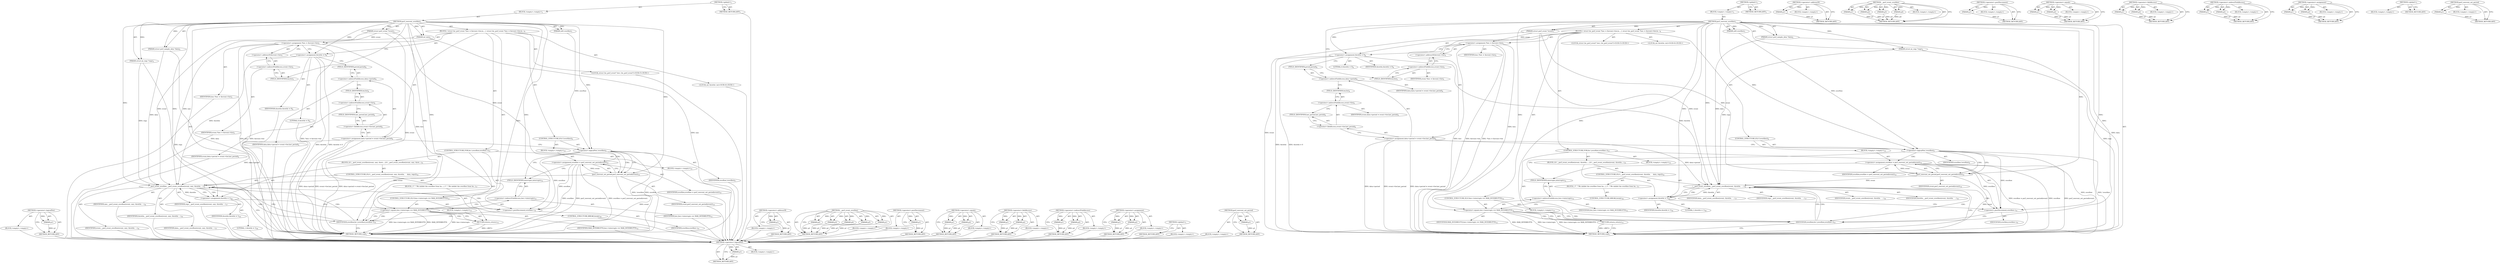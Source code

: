 digraph "perf_swevent_set_period" {
vulnerable_115 [label=<(METHOD,&lt;operator&gt;.logicalNot)>];
vulnerable_116 [label=<(PARAM,p1)>];
vulnerable_117 [label=<(BLOCK,&lt;empty&gt;,&lt;empty&gt;)>];
vulnerable_118 [label=<(METHOD_RETURN,ANY)>];
vulnerable_6 [label=<(METHOD,&lt;global&gt;)<SUB>1</SUB>>];
vulnerable_7 [label=<(BLOCK,&lt;empty&gt;,&lt;empty&gt;)<SUB>1</SUB>>];
vulnerable_8 [label=<(METHOD,perf_swevent_overflow)<SUB>1</SUB>>];
vulnerable_9 [label=<(PARAM,struct perf_event *event)<SUB>1</SUB>>];
vulnerable_10 [label=<(PARAM,u64 overflow)<SUB>1</SUB>>];
vulnerable_11 [label=<(PARAM,int nmi)<SUB>2</SUB>>];
vulnerable_12 [label=<(PARAM,struct perf_sample_data *data)<SUB>2</SUB>>];
vulnerable_13 [label=<(PARAM,struct pt_regs *regs)<SUB>3</SUB>>];
vulnerable_14 [label=<(BLOCK,{
 	struct hw_perf_event *hwc = &amp;event-&gt;hw;
	in...,{
 	struct hw_perf_event *hwc = &amp;event-&gt;hw;
	in...)<SUB>4</SUB>>];
vulnerable_15 [label="<(LOCAL,struct hw_perf_event* hwc: hw_perf_event*)<SUB>5</SUB>>"];
vulnerable_16 [label=<(&lt;operator&gt;.assignment,*hwc = &amp;event-&gt;hw)<SUB>5</SUB>>];
vulnerable_17 [label=<(IDENTIFIER,hwc,*hwc = &amp;event-&gt;hw)<SUB>5</SUB>>];
vulnerable_18 [label=<(&lt;operator&gt;.addressOf,&amp;event-&gt;hw)<SUB>5</SUB>>];
vulnerable_19 [label=<(&lt;operator&gt;.indirectFieldAccess,event-&gt;hw)<SUB>5</SUB>>];
vulnerable_20 [label=<(IDENTIFIER,event,*hwc = &amp;event-&gt;hw)<SUB>5</SUB>>];
vulnerable_21 [label=<(FIELD_IDENTIFIER,hw,hw)<SUB>5</SUB>>];
vulnerable_22 [label="<(LOCAL,int throttle: int)<SUB>6</SUB>>"];
vulnerable_23 [label=<(&lt;operator&gt;.assignment,throttle = 0)<SUB>6</SUB>>];
vulnerable_24 [label=<(IDENTIFIER,throttle,throttle = 0)<SUB>6</SUB>>];
vulnerable_25 [label=<(LITERAL,0,throttle = 0)<SUB>6</SUB>>];
vulnerable_26 [label=<(&lt;operator&gt;.assignment,data-&gt;period = event-&gt;hw.last_period)<SUB>8</SUB>>];
vulnerable_27 [label=<(&lt;operator&gt;.indirectFieldAccess,data-&gt;period)<SUB>8</SUB>>];
vulnerable_28 [label=<(IDENTIFIER,data,data-&gt;period = event-&gt;hw.last_period)<SUB>8</SUB>>];
vulnerable_29 [label=<(FIELD_IDENTIFIER,period,period)<SUB>8</SUB>>];
vulnerable_30 [label=<(&lt;operator&gt;.fieldAccess,event-&gt;hw.last_period)<SUB>8</SUB>>];
vulnerable_31 [label=<(&lt;operator&gt;.indirectFieldAccess,event-&gt;hw)<SUB>8</SUB>>];
vulnerable_32 [label=<(IDENTIFIER,event,data-&gt;period = event-&gt;hw.last_period)<SUB>8</SUB>>];
vulnerable_33 [label=<(FIELD_IDENTIFIER,hw,hw)<SUB>8</SUB>>];
vulnerable_34 [label=<(FIELD_IDENTIFIER,last_period,last_period)<SUB>8</SUB>>];
vulnerable_35 [label=<(CONTROL_STRUCTURE,IF,if (!overflow))<SUB>9</SUB>>];
vulnerable_36 [label=<(&lt;operator&gt;.logicalNot,!overflow)<SUB>9</SUB>>];
vulnerable_37 [label=<(IDENTIFIER,overflow,!overflow)<SUB>9</SUB>>];
vulnerable_38 [label=<(BLOCK,&lt;empty&gt;,&lt;empty&gt;)<SUB>10</SUB>>];
vulnerable_39 [label=<(&lt;operator&gt;.assignment,overflow = perf_swevent_set_period(event))<SUB>10</SUB>>];
vulnerable_40 [label=<(IDENTIFIER,overflow,overflow = perf_swevent_set_period(event))<SUB>10</SUB>>];
vulnerable_41 [label=<(perf_swevent_set_period,perf_swevent_set_period(event))<SUB>10</SUB>>];
vulnerable_42 [label=<(IDENTIFIER,event,perf_swevent_set_period(event))<SUB>10</SUB>>];
vulnerable_43 [label=<(CONTROL_STRUCTURE,IF,if (hwc-&gt;interrupts == MAX_INTERRUPTS))<SUB>12</SUB>>];
vulnerable_44 [label=<(&lt;operator&gt;.equals,hwc-&gt;interrupts == MAX_INTERRUPTS)<SUB>12</SUB>>];
vulnerable_45 [label=<(&lt;operator&gt;.indirectFieldAccess,hwc-&gt;interrupts)<SUB>12</SUB>>];
vulnerable_46 [label=<(IDENTIFIER,hwc,hwc-&gt;interrupts == MAX_INTERRUPTS)<SUB>12</SUB>>];
vulnerable_47 [label=<(FIELD_IDENTIFIER,interrupts,interrupts)<SUB>12</SUB>>];
vulnerable_48 [label=<(IDENTIFIER,MAX_INTERRUPTS,hwc-&gt;interrupts == MAX_INTERRUPTS)<SUB>12</SUB>>];
vulnerable_49 [label=<(BLOCK,&lt;empty&gt;,&lt;empty&gt;)<SUB>13</SUB>>];
vulnerable_50 [label=<(RETURN,return;,return;)<SUB>13</SUB>>];
vulnerable_51 [label=<(CONTROL_STRUCTURE,FOR,for (;overflow;overflow--))<SUB>15</SUB>>];
vulnerable_52 [label=<(BLOCK,&lt;empty&gt;,&lt;empty&gt;)<SUB>15</SUB>>];
vulnerable_53 [label=<(IDENTIFIER,overflow,for (;overflow;overflow--))<SUB>15</SUB>>];
vulnerable_54 [label=<(&lt;operator&gt;.postDecrement,overflow--)<SUB>15</SUB>>];
vulnerable_55 [label=<(IDENTIFIER,overflow,overflow--)<SUB>15</SUB>>];
vulnerable_56 [label=<(BLOCK,{
		if (__perf_event_overflow(event, nmi, throt...,{
		if (__perf_event_overflow(event, nmi, throt...)<SUB>15</SUB>>];
vulnerable_57 [label=<(CONTROL_STRUCTURE,IF,if (__perf_event_overflow(event, nmi, throttle,
 					    data, regs)))<SUB>16</SUB>>];
vulnerable_58 [label=<(__perf_event_overflow,__perf_event_overflow(event, nmi, throttle,
 		...)<SUB>16</SUB>>];
vulnerable_59 [label=<(IDENTIFIER,event,__perf_event_overflow(event, nmi, throttle,
 		...)<SUB>16</SUB>>];
vulnerable_60 [label=<(IDENTIFIER,nmi,__perf_event_overflow(event, nmi, throttle,
 		...)<SUB>16</SUB>>];
vulnerable_61 [label=<(IDENTIFIER,throttle,__perf_event_overflow(event, nmi, throttle,
 		...)<SUB>16</SUB>>];
vulnerable_62 [label=<(IDENTIFIER,data,__perf_event_overflow(event, nmi, throttle,
 		...)<SUB>17</SUB>>];
vulnerable_63 [label=<(IDENTIFIER,regs,__perf_event_overflow(event, nmi, throttle,
 		...)<SUB>17</SUB>>];
vulnerable_64 [label=<(BLOCK,{
 			/*
 			 * We inhibit the overflow from ha...,{
 			/*
 			 * We inhibit the overflow from ha...)<SUB>17</SUB>>];
vulnerable_65 [label=<(CONTROL_STRUCTURE,BREAK,break;)<SUB>22</SUB>>];
vulnerable_66 [label=<(&lt;operator&gt;.assignment,throttle = 1)<SUB>24</SUB>>];
vulnerable_67 [label=<(IDENTIFIER,throttle,throttle = 1)<SUB>24</SUB>>];
vulnerable_68 [label=<(LITERAL,1,throttle = 1)<SUB>24</SUB>>];
vulnerable_69 [label=<(METHOD_RETURN,void)<SUB>1</SUB>>];
vulnerable_71 [label=<(METHOD_RETURN,ANY)<SUB>1</SUB>>];
vulnerable_101 [label=<(METHOD,&lt;operator&gt;.addressOf)>];
vulnerable_102 [label=<(PARAM,p1)>];
vulnerable_103 [label=<(BLOCK,&lt;empty&gt;,&lt;empty&gt;)>];
vulnerable_104 [label=<(METHOD_RETURN,ANY)>];
vulnerable_132 [label=<(METHOD,__perf_event_overflow)>];
vulnerable_133 [label=<(PARAM,p1)>];
vulnerable_134 [label=<(PARAM,p2)>];
vulnerable_135 [label=<(PARAM,p3)>];
vulnerable_136 [label=<(PARAM,p4)>];
vulnerable_137 [label=<(PARAM,p5)>];
vulnerable_138 [label=<(BLOCK,&lt;empty&gt;,&lt;empty&gt;)>];
vulnerable_139 [label=<(METHOD_RETURN,ANY)>];
vulnerable_128 [label=<(METHOD,&lt;operator&gt;.postDecrement)>];
vulnerable_129 [label=<(PARAM,p1)>];
vulnerable_130 [label=<(BLOCK,&lt;empty&gt;,&lt;empty&gt;)>];
vulnerable_131 [label=<(METHOD_RETURN,ANY)>];
vulnerable_123 [label=<(METHOD,&lt;operator&gt;.equals)>];
vulnerable_124 [label=<(PARAM,p1)>];
vulnerable_125 [label=<(PARAM,p2)>];
vulnerable_126 [label=<(BLOCK,&lt;empty&gt;,&lt;empty&gt;)>];
vulnerable_127 [label=<(METHOD_RETURN,ANY)>];
vulnerable_110 [label=<(METHOD,&lt;operator&gt;.fieldAccess)>];
vulnerable_111 [label=<(PARAM,p1)>];
vulnerable_112 [label=<(PARAM,p2)>];
vulnerable_113 [label=<(BLOCK,&lt;empty&gt;,&lt;empty&gt;)>];
vulnerable_114 [label=<(METHOD_RETURN,ANY)>];
vulnerable_105 [label=<(METHOD,&lt;operator&gt;.indirectFieldAccess)>];
vulnerable_106 [label=<(PARAM,p1)>];
vulnerable_107 [label=<(PARAM,p2)>];
vulnerable_108 [label=<(BLOCK,&lt;empty&gt;,&lt;empty&gt;)>];
vulnerable_109 [label=<(METHOD_RETURN,ANY)>];
vulnerable_96 [label=<(METHOD,&lt;operator&gt;.assignment)>];
vulnerable_97 [label=<(PARAM,p1)>];
vulnerable_98 [label=<(PARAM,p2)>];
vulnerable_99 [label=<(BLOCK,&lt;empty&gt;,&lt;empty&gt;)>];
vulnerable_100 [label=<(METHOD_RETURN,ANY)>];
vulnerable_90 [label=<(METHOD,&lt;global&gt;)<SUB>1</SUB>>];
vulnerable_91 [label=<(BLOCK,&lt;empty&gt;,&lt;empty&gt;)>];
vulnerable_92 [label=<(METHOD_RETURN,ANY)>];
vulnerable_119 [label=<(METHOD,perf_swevent_set_period)>];
vulnerable_120 [label=<(PARAM,p1)>];
vulnerable_121 [label=<(BLOCK,&lt;empty&gt;,&lt;empty&gt;)>];
vulnerable_122 [label=<(METHOD_RETURN,ANY)>];
fixed_113 [label=<(METHOD,&lt;operator&gt;.logicalNot)>];
fixed_114 [label=<(PARAM,p1)>];
fixed_115 [label=<(BLOCK,&lt;empty&gt;,&lt;empty&gt;)>];
fixed_116 [label=<(METHOD_RETURN,ANY)>];
fixed_6 [label=<(METHOD,&lt;global&gt;)<SUB>1</SUB>>];
fixed_7 [label=<(BLOCK,&lt;empty&gt;,&lt;empty&gt;)<SUB>1</SUB>>];
fixed_8 [label=<(METHOD,perf_swevent_overflow)<SUB>1</SUB>>];
fixed_9 [label=<(PARAM,struct perf_event *event)<SUB>1</SUB>>];
fixed_10 [label=<(PARAM,u64 overflow)<SUB>1</SUB>>];
fixed_11 [label=<(PARAM,struct perf_sample_data *data)<SUB>2</SUB>>];
fixed_12 [label=<(PARAM,struct pt_regs *regs)<SUB>3</SUB>>];
fixed_13 [label=<(BLOCK,{
 	struct hw_perf_event *hwc = &amp;event-&gt;hw;
	in...,{
 	struct hw_perf_event *hwc = &amp;event-&gt;hw;
	in...)<SUB>4</SUB>>];
fixed_14 [label="<(LOCAL,struct hw_perf_event* hwc: hw_perf_event*)<SUB>5</SUB>>"];
fixed_15 [label=<(&lt;operator&gt;.assignment,*hwc = &amp;event-&gt;hw)<SUB>5</SUB>>];
fixed_16 [label=<(IDENTIFIER,hwc,*hwc = &amp;event-&gt;hw)<SUB>5</SUB>>];
fixed_17 [label=<(&lt;operator&gt;.addressOf,&amp;event-&gt;hw)<SUB>5</SUB>>];
fixed_18 [label=<(&lt;operator&gt;.indirectFieldAccess,event-&gt;hw)<SUB>5</SUB>>];
fixed_19 [label=<(IDENTIFIER,event,*hwc = &amp;event-&gt;hw)<SUB>5</SUB>>];
fixed_20 [label=<(FIELD_IDENTIFIER,hw,hw)<SUB>5</SUB>>];
fixed_21 [label="<(LOCAL,int throttle: int)<SUB>6</SUB>>"];
fixed_22 [label=<(&lt;operator&gt;.assignment,throttle = 0)<SUB>6</SUB>>];
fixed_23 [label=<(IDENTIFIER,throttle,throttle = 0)<SUB>6</SUB>>];
fixed_24 [label=<(LITERAL,0,throttle = 0)<SUB>6</SUB>>];
fixed_25 [label=<(&lt;operator&gt;.assignment,data-&gt;period = event-&gt;hw.last_period)<SUB>8</SUB>>];
fixed_26 [label=<(&lt;operator&gt;.indirectFieldAccess,data-&gt;period)<SUB>8</SUB>>];
fixed_27 [label=<(IDENTIFIER,data,data-&gt;period = event-&gt;hw.last_period)<SUB>8</SUB>>];
fixed_28 [label=<(FIELD_IDENTIFIER,period,period)<SUB>8</SUB>>];
fixed_29 [label=<(&lt;operator&gt;.fieldAccess,event-&gt;hw.last_period)<SUB>8</SUB>>];
fixed_30 [label=<(&lt;operator&gt;.indirectFieldAccess,event-&gt;hw)<SUB>8</SUB>>];
fixed_31 [label=<(IDENTIFIER,event,data-&gt;period = event-&gt;hw.last_period)<SUB>8</SUB>>];
fixed_32 [label=<(FIELD_IDENTIFIER,hw,hw)<SUB>8</SUB>>];
fixed_33 [label=<(FIELD_IDENTIFIER,last_period,last_period)<SUB>8</SUB>>];
fixed_34 [label=<(CONTROL_STRUCTURE,IF,if (!overflow))<SUB>9</SUB>>];
fixed_35 [label=<(&lt;operator&gt;.logicalNot,!overflow)<SUB>9</SUB>>];
fixed_36 [label=<(IDENTIFIER,overflow,!overflow)<SUB>9</SUB>>];
fixed_37 [label=<(BLOCK,&lt;empty&gt;,&lt;empty&gt;)<SUB>10</SUB>>];
fixed_38 [label=<(&lt;operator&gt;.assignment,overflow = perf_swevent_set_period(event))<SUB>10</SUB>>];
fixed_39 [label=<(IDENTIFIER,overflow,overflow = perf_swevent_set_period(event))<SUB>10</SUB>>];
fixed_40 [label=<(perf_swevent_set_period,perf_swevent_set_period(event))<SUB>10</SUB>>];
fixed_41 [label=<(IDENTIFIER,event,perf_swevent_set_period(event))<SUB>10</SUB>>];
fixed_42 [label=<(CONTROL_STRUCTURE,IF,if (hwc-&gt;interrupts == MAX_INTERRUPTS))<SUB>12</SUB>>];
fixed_43 [label=<(&lt;operator&gt;.equals,hwc-&gt;interrupts == MAX_INTERRUPTS)<SUB>12</SUB>>];
fixed_44 [label=<(&lt;operator&gt;.indirectFieldAccess,hwc-&gt;interrupts)<SUB>12</SUB>>];
fixed_45 [label=<(IDENTIFIER,hwc,hwc-&gt;interrupts == MAX_INTERRUPTS)<SUB>12</SUB>>];
fixed_46 [label=<(FIELD_IDENTIFIER,interrupts,interrupts)<SUB>12</SUB>>];
fixed_47 [label=<(IDENTIFIER,MAX_INTERRUPTS,hwc-&gt;interrupts == MAX_INTERRUPTS)<SUB>12</SUB>>];
fixed_48 [label=<(BLOCK,&lt;empty&gt;,&lt;empty&gt;)<SUB>13</SUB>>];
fixed_49 [label=<(RETURN,return;,return;)<SUB>13</SUB>>];
fixed_50 [label=<(CONTROL_STRUCTURE,FOR,for (;overflow;overflow--))<SUB>15</SUB>>];
fixed_51 [label=<(BLOCK,&lt;empty&gt;,&lt;empty&gt;)<SUB>15</SUB>>];
fixed_52 [label=<(IDENTIFIER,overflow,for (;overflow;overflow--))<SUB>15</SUB>>];
fixed_53 [label=<(&lt;operator&gt;.postDecrement,overflow--)<SUB>15</SUB>>];
fixed_54 [label=<(IDENTIFIER,overflow,overflow--)<SUB>15</SUB>>];
fixed_55 [label=<(BLOCK,{
		if (__perf_event_overflow(event, throttle,
...,{
		if (__perf_event_overflow(event, throttle,
...)<SUB>15</SUB>>];
fixed_56 [label=<(CONTROL_STRUCTURE,IF,if (__perf_event_overflow(event, throttle,
 					    data, regs)))<SUB>16</SUB>>];
fixed_57 [label=<(__perf_event_overflow,__perf_event_overflow(event, throttle,
 					  ...)<SUB>16</SUB>>];
fixed_58 [label=<(IDENTIFIER,event,__perf_event_overflow(event, throttle,
 					  ...)<SUB>16</SUB>>];
fixed_59 [label=<(IDENTIFIER,throttle,__perf_event_overflow(event, throttle,
 					  ...)<SUB>16</SUB>>];
fixed_60 [label=<(IDENTIFIER,data,__perf_event_overflow(event, throttle,
 					  ...)<SUB>17</SUB>>];
fixed_61 [label=<(IDENTIFIER,regs,__perf_event_overflow(event, throttle,
 					  ...)<SUB>17</SUB>>];
fixed_62 [label=<(BLOCK,{
 			/*
 			 * We inhibit the overflow from ha...,{
 			/*
 			 * We inhibit the overflow from ha...)<SUB>17</SUB>>];
fixed_63 [label=<(CONTROL_STRUCTURE,BREAK,break;)<SUB>22</SUB>>];
fixed_64 [label=<(&lt;operator&gt;.assignment,throttle = 1)<SUB>24</SUB>>];
fixed_65 [label=<(IDENTIFIER,throttle,throttle = 1)<SUB>24</SUB>>];
fixed_66 [label=<(LITERAL,1,throttle = 1)<SUB>24</SUB>>];
fixed_67 [label=<(METHOD_RETURN,void)<SUB>1</SUB>>];
fixed_69 [label=<(METHOD_RETURN,ANY)<SUB>1</SUB>>];
fixed_99 [label=<(METHOD,&lt;operator&gt;.addressOf)>];
fixed_100 [label=<(PARAM,p1)>];
fixed_101 [label=<(BLOCK,&lt;empty&gt;,&lt;empty&gt;)>];
fixed_102 [label=<(METHOD_RETURN,ANY)>];
fixed_130 [label=<(METHOD,__perf_event_overflow)>];
fixed_131 [label=<(PARAM,p1)>];
fixed_132 [label=<(PARAM,p2)>];
fixed_133 [label=<(PARAM,p3)>];
fixed_134 [label=<(PARAM,p4)>];
fixed_135 [label=<(BLOCK,&lt;empty&gt;,&lt;empty&gt;)>];
fixed_136 [label=<(METHOD_RETURN,ANY)>];
fixed_126 [label=<(METHOD,&lt;operator&gt;.postDecrement)>];
fixed_127 [label=<(PARAM,p1)>];
fixed_128 [label=<(BLOCK,&lt;empty&gt;,&lt;empty&gt;)>];
fixed_129 [label=<(METHOD_RETURN,ANY)>];
fixed_121 [label=<(METHOD,&lt;operator&gt;.equals)>];
fixed_122 [label=<(PARAM,p1)>];
fixed_123 [label=<(PARAM,p2)>];
fixed_124 [label=<(BLOCK,&lt;empty&gt;,&lt;empty&gt;)>];
fixed_125 [label=<(METHOD_RETURN,ANY)>];
fixed_108 [label=<(METHOD,&lt;operator&gt;.fieldAccess)>];
fixed_109 [label=<(PARAM,p1)>];
fixed_110 [label=<(PARAM,p2)>];
fixed_111 [label=<(BLOCK,&lt;empty&gt;,&lt;empty&gt;)>];
fixed_112 [label=<(METHOD_RETURN,ANY)>];
fixed_103 [label=<(METHOD,&lt;operator&gt;.indirectFieldAccess)>];
fixed_104 [label=<(PARAM,p1)>];
fixed_105 [label=<(PARAM,p2)>];
fixed_106 [label=<(BLOCK,&lt;empty&gt;,&lt;empty&gt;)>];
fixed_107 [label=<(METHOD_RETURN,ANY)>];
fixed_94 [label=<(METHOD,&lt;operator&gt;.assignment)>];
fixed_95 [label=<(PARAM,p1)>];
fixed_96 [label=<(PARAM,p2)>];
fixed_97 [label=<(BLOCK,&lt;empty&gt;,&lt;empty&gt;)>];
fixed_98 [label=<(METHOD_RETURN,ANY)>];
fixed_88 [label=<(METHOD,&lt;global&gt;)<SUB>1</SUB>>];
fixed_89 [label=<(BLOCK,&lt;empty&gt;,&lt;empty&gt;)>];
fixed_90 [label=<(METHOD_RETURN,ANY)>];
fixed_117 [label=<(METHOD,perf_swevent_set_period)>];
fixed_118 [label=<(PARAM,p1)>];
fixed_119 [label=<(BLOCK,&lt;empty&gt;,&lt;empty&gt;)>];
fixed_120 [label=<(METHOD_RETURN,ANY)>];
vulnerable_115 -> vulnerable_116  [key=0, label="AST: "];
vulnerable_115 -> vulnerable_116  [key=1, label="DDG: "];
vulnerable_115 -> vulnerable_117  [key=0, label="AST: "];
vulnerable_115 -> vulnerable_118  [key=0, label="AST: "];
vulnerable_115 -> vulnerable_118  [key=1, label="CFG: "];
vulnerable_116 -> vulnerable_118  [key=0, label="DDG: p1"];
vulnerable_117 -> fixed_113  [key=0];
vulnerable_118 -> fixed_113  [key=0];
vulnerable_6 -> vulnerable_7  [key=0, label="AST: "];
vulnerable_6 -> vulnerable_71  [key=0, label="AST: "];
vulnerable_6 -> vulnerable_71  [key=1, label="CFG: "];
vulnerable_7 -> vulnerable_8  [key=0, label="AST: "];
vulnerable_8 -> vulnerable_9  [key=0, label="AST: "];
vulnerable_8 -> vulnerable_9  [key=1, label="DDG: "];
vulnerable_8 -> vulnerable_10  [key=0, label="AST: "];
vulnerable_8 -> vulnerable_10  [key=1, label="DDG: "];
vulnerable_8 -> vulnerable_11  [key=0, label="AST: "];
vulnerable_8 -> vulnerable_11  [key=1, label="DDG: "];
vulnerable_8 -> vulnerable_12  [key=0, label="AST: "];
vulnerable_8 -> vulnerable_12  [key=1, label="DDG: "];
vulnerable_8 -> vulnerable_13  [key=0, label="AST: "];
vulnerable_8 -> vulnerable_13  [key=1, label="DDG: "];
vulnerable_8 -> vulnerable_14  [key=0, label="AST: "];
vulnerable_8 -> vulnerable_69  [key=0, label="AST: "];
vulnerable_8 -> vulnerable_21  [key=0, label="CFG: "];
vulnerable_8 -> vulnerable_23  [key=0, label="DDG: "];
vulnerable_8 -> vulnerable_53  [key=0, label="DDG: "];
vulnerable_8 -> vulnerable_36  [key=0, label="DDG: "];
vulnerable_8 -> vulnerable_44  [key=0, label="DDG: "];
vulnerable_8 -> vulnerable_50  [key=0, label="DDG: "];
vulnerable_8 -> vulnerable_54  [key=0, label="DDG: "];
vulnerable_8 -> vulnerable_66  [key=0, label="DDG: "];
vulnerable_8 -> vulnerable_41  [key=0, label="DDG: "];
vulnerable_8 -> vulnerable_58  [key=0, label="DDG: "];
vulnerable_9 -> vulnerable_69  [key=0, label="DDG: event"];
vulnerable_9 -> vulnerable_16  [key=0, label="DDG: event"];
vulnerable_9 -> vulnerable_41  [key=0, label="DDG: event"];
vulnerable_9 -> vulnerable_58  [key=0, label="DDG: event"];
vulnerable_10 -> vulnerable_36  [key=0, label="DDG: overflow"];
vulnerable_11 -> vulnerable_69  [key=0, label="DDG: nmi"];
vulnerable_11 -> vulnerable_58  [key=0, label="DDG: nmi"];
vulnerable_12 -> vulnerable_69  [key=0, label="DDG: data"];
vulnerable_12 -> vulnerable_58  [key=0, label="DDG: data"];
vulnerable_13 -> vulnerable_69  [key=0, label="DDG: regs"];
vulnerable_13 -> vulnerable_58  [key=0, label="DDG: regs"];
vulnerable_14 -> vulnerable_15  [key=0, label="AST: "];
vulnerable_14 -> vulnerable_16  [key=0, label="AST: "];
vulnerable_14 -> vulnerable_22  [key=0, label="AST: "];
vulnerable_14 -> vulnerable_23  [key=0, label="AST: "];
vulnerable_14 -> vulnerable_26  [key=0, label="AST: "];
vulnerable_14 -> vulnerable_35  [key=0, label="AST: "];
vulnerable_14 -> vulnerable_43  [key=0, label="AST: "];
vulnerable_14 -> vulnerable_51  [key=0, label="AST: "];
vulnerable_15 -> fixed_113  [key=0];
vulnerable_16 -> vulnerable_17  [key=0, label="AST: "];
vulnerable_16 -> vulnerable_18  [key=0, label="AST: "];
vulnerable_16 -> vulnerable_23  [key=0, label="CFG: "];
vulnerable_16 -> vulnerable_69  [key=0, label="DDG: hwc"];
vulnerable_16 -> vulnerable_69  [key=1, label="DDG: &amp;event-&gt;hw"];
vulnerable_16 -> vulnerable_69  [key=2, label="DDG: *hwc = &amp;event-&gt;hw"];
vulnerable_16 -> vulnerable_44  [key=0, label="DDG: hwc"];
vulnerable_17 -> fixed_113  [key=0];
vulnerable_18 -> vulnerable_19  [key=0, label="AST: "];
vulnerable_18 -> vulnerable_16  [key=0, label="CFG: "];
vulnerable_19 -> vulnerable_20  [key=0, label="AST: "];
vulnerable_19 -> vulnerable_21  [key=0, label="AST: "];
vulnerable_19 -> vulnerable_18  [key=0, label="CFG: "];
vulnerable_20 -> fixed_113  [key=0];
vulnerable_21 -> vulnerable_19  [key=0, label="CFG: "];
vulnerable_22 -> fixed_113  [key=0];
vulnerable_23 -> vulnerable_24  [key=0, label="AST: "];
vulnerable_23 -> vulnerable_25  [key=0, label="AST: "];
vulnerable_23 -> vulnerable_29  [key=0, label="CFG: "];
vulnerable_23 -> vulnerable_69  [key=0, label="DDG: throttle"];
vulnerable_23 -> vulnerable_69  [key=1, label="DDG: throttle = 0"];
vulnerable_23 -> vulnerable_58  [key=0, label="DDG: throttle"];
vulnerable_24 -> fixed_113  [key=0];
vulnerable_25 -> fixed_113  [key=0];
vulnerable_26 -> vulnerable_27  [key=0, label="AST: "];
vulnerable_26 -> vulnerable_30  [key=0, label="AST: "];
vulnerable_26 -> vulnerable_36  [key=0, label="CFG: "];
vulnerable_26 -> vulnerable_69  [key=0, label="DDG: data-&gt;period"];
vulnerable_26 -> vulnerable_69  [key=1, label="DDG: event-&gt;hw.last_period"];
vulnerable_26 -> vulnerable_69  [key=2, label="DDG: data-&gt;period = event-&gt;hw.last_period"];
vulnerable_26 -> vulnerable_58  [key=0, label="DDG: data-&gt;period"];
vulnerable_27 -> vulnerable_28  [key=0, label="AST: "];
vulnerable_27 -> vulnerable_29  [key=0, label="AST: "];
vulnerable_27 -> vulnerable_33  [key=0, label="CFG: "];
vulnerable_28 -> fixed_113  [key=0];
vulnerable_29 -> vulnerable_27  [key=0, label="CFG: "];
vulnerable_30 -> vulnerable_31  [key=0, label="AST: "];
vulnerable_30 -> vulnerable_34  [key=0, label="AST: "];
vulnerable_30 -> vulnerable_26  [key=0, label="CFG: "];
vulnerable_31 -> vulnerable_32  [key=0, label="AST: "];
vulnerable_31 -> vulnerable_33  [key=0, label="AST: "];
vulnerable_31 -> vulnerable_34  [key=0, label="CFG: "];
vulnerable_32 -> fixed_113  [key=0];
vulnerable_33 -> vulnerable_31  [key=0, label="CFG: "];
vulnerable_34 -> vulnerable_30  [key=0, label="CFG: "];
vulnerable_35 -> vulnerable_36  [key=0, label="AST: "];
vulnerable_35 -> vulnerable_38  [key=0, label="AST: "];
vulnerable_36 -> vulnerable_37  [key=0, label="AST: "];
vulnerable_36 -> vulnerable_41  [key=0, label="CFG: "];
vulnerable_36 -> vulnerable_41  [key=1, label="CDG: "];
vulnerable_36 -> vulnerable_47  [key=0, label="CFG: "];
vulnerable_36 -> vulnerable_69  [key=0, label="DDG: overflow"];
vulnerable_36 -> vulnerable_69  [key=1, label="DDG: !overflow"];
vulnerable_36 -> vulnerable_54  [key=0, label="DDG: overflow"];
vulnerable_36 -> vulnerable_39  [key=0, label="CDG: "];
vulnerable_37 -> fixed_113  [key=0];
vulnerable_38 -> vulnerable_39  [key=0, label="AST: "];
vulnerable_39 -> vulnerable_40  [key=0, label="AST: "];
vulnerable_39 -> vulnerable_41  [key=0, label="AST: "];
vulnerable_39 -> vulnerable_47  [key=0, label="CFG: "];
vulnerable_39 -> vulnerable_69  [key=0, label="DDG: overflow"];
vulnerable_39 -> vulnerable_69  [key=1, label="DDG: perf_swevent_set_period(event)"];
vulnerable_39 -> vulnerable_69  [key=2, label="DDG: overflow = perf_swevent_set_period(event)"];
vulnerable_39 -> vulnerable_54  [key=0, label="DDG: overflow"];
vulnerable_40 -> fixed_113  [key=0];
vulnerable_41 -> vulnerable_42  [key=0, label="AST: "];
vulnerable_41 -> vulnerable_39  [key=0, label="CFG: "];
vulnerable_41 -> vulnerable_39  [key=1, label="DDG: event"];
vulnerable_41 -> vulnerable_69  [key=0, label="DDG: event"];
vulnerable_41 -> vulnerable_58  [key=0, label="DDG: event"];
vulnerable_42 -> fixed_113  [key=0];
vulnerable_43 -> vulnerable_44  [key=0, label="AST: "];
vulnerable_43 -> vulnerable_49  [key=0, label="AST: "];
vulnerable_44 -> vulnerable_45  [key=0, label="AST: "];
vulnerable_44 -> vulnerable_48  [key=0, label="AST: "];
vulnerable_44 -> vulnerable_50  [key=0, label="CFG: "];
vulnerable_44 -> vulnerable_50  [key=1, label="CDG: "];
vulnerable_44 -> vulnerable_53  [key=0, label="CFG: "];
vulnerable_44 -> vulnerable_53  [key=1, label="CDG: "];
vulnerable_44 -> vulnerable_69  [key=0, label="DDG: hwc-&gt;interrupts"];
vulnerable_44 -> vulnerable_69  [key=1, label="DDG: hwc-&gt;interrupts == MAX_INTERRUPTS"];
vulnerable_44 -> vulnerable_69  [key=2, label="DDG: MAX_INTERRUPTS"];
vulnerable_45 -> vulnerable_46  [key=0, label="AST: "];
vulnerable_45 -> vulnerable_47  [key=0, label="AST: "];
vulnerable_45 -> vulnerable_44  [key=0, label="CFG: "];
vulnerable_46 -> fixed_113  [key=0];
vulnerable_47 -> vulnerable_45  [key=0, label="CFG: "];
vulnerable_48 -> fixed_113  [key=0];
vulnerable_49 -> vulnerable_50  [key=0, label="AST: "];
vulnerable_50 -> vulnerable_69  [key=0, label="CFG: "];
vulnerable_50 -> vulnerable_69  [key=1, label="DDG: &lt;RET&gt;"];
vulnerable_51 -> vulnerable_52  [key=0, label="AST: "];
vulnerable_51 -> vulnerable_53  [key=0, label="AST: "];
vulnerable_51 -> vulnerable_54  [key=0, label="AST: "];
vulnerable_51 -> vulnerable_56  [key=0, label="AST: "];
vulnerable_52 -> fixed_113  [key=0];
vulnerable_53 -> vulnerable_69  [key=0, label="CFG: "];
vulnerable_53 -> vulnerable_58  [key=0, label="CFG: "];
vulnerable_53 -> vulnerable_58  [key=1, label="CDG: "];
vulnerable_54 -> vulnerable_55  [key=0, label="AST: "];
vulnerable_54 -> vulnerable_53  [key=0, label="CFG: "];
vulnerable_55 -> fixed_113  [key=0];
vulnerable_56 -> vulnerable_57  [key=0, label="AST: "];
vulnerable_56 -> vulnerable_66  [key=0, label="AST: "];
vulnerable_57 -> vulnerable_58  [key=0, label="AST: "];
vulnerable_57 -> vulnerable_64  [key=0, label="AST: "];
vulnerable_58 -> vulnerable_59  [key=0, label="AST: "];
vulnerable_58 -> vulnerable_60  [key=0, label="AST: "];
vulnerable_58 -> vulnerable_61  [key=0, label="AST: "];
vulnerable_58 -> vulnerable_62  [key=0, label="AST: "];
vulnerable_58 -> vulnerable_63  [key=0, label="AST: "];
vulnerable_58 -> vulnerable_69  [key=0, label="CFG: "];
vulnerable_58 -> vulnerable_66  [key=0, label="CFG: "];
vulnerable_58 -> vulnerable_66  [key=1, label="CDG: "];
vulnerable_58 -> vulnerable_53  [key=0, label="CDG: "];
vulnerable_58 -> vulnerable_54  [key=0, label="CDG: "];
vulnerable_59 -> fixed_113  [key=0];
vulnerable_60 -> fixed_113  [key=0];
vulnerable_61 -> fixed_113  [key=0];
vulnerable_62 -> fixed_113  [key=0];
vulnerable_63 -> fixed_113  [key=0];
vulnerable_64 -> vulnerable_65  [key=0, label="AST: "];
vulnerable_65 -> fixed_113  [key=0];
vulnerable_66 -> vulnerable_67  [key=0, label="AST: "];
vulnerable_66 -> vulnerable_68  [key=0, label="AST: "];
vulnerable_66 -> vulnerable_54  [key=0, label="CFG: "];
vulnerable_66 -> vulnerable_58  [key=0, label="DDG: throttle"];
vulnerable_67 -> fixed_113  [key=0];
vulnerable_68 -> fixed_113  [key=0];
vulnerable_69 -> fixed_113  [key=0];
vulnerable_71 -> fixed_113  [key=0];
vulnerable_101 -> vulnerable_102  [key=0, label="AST: "];
vulnerable_101 -> vulnerable_102  [key=1, label="DDG: "];
vulnerable_101 -> vulnerable_103  [key=0, label="AST: "];
vulnerable_101 -> vulnerable_104  [key=0, label="AST: "];
vulnerable_101 -> vulnerable_104  [key=1, label="CFG: "];
vulnerable_102 -> vulnerable_104  [key=0, label="DDG: p1"];
vulnerable_103 -> fixed_113  [key=0];
vulnerable_104 -> fixed_113  [key=0];
vulnerable_132 -> vulnerable_133  [key=0, label="AST: "];
vulnerable_132 -> vulnerable_133  [key=1, label="DDG: "];
vulnerable_132 -> vulnerable_138  [key=0, label="AST: "];
vulnerable_132 -> vulnerable_134  [key=0, label="AST: "];
vulnerable_132 -> vulnerable_134  [key=1, label="DDG: "];
vulnerable_132 -> vulnerable_139  [key=0, label="AST: "];
vulnerable_132 -> vulnerable_139  [key=1, label="CFG: "];
vulnerable_132 -> vulnerable_135  [key=0, label="AST: "];
vulnerable_132 -> vulnerable_135  [key=1, label="DDG: "];
vulnerable_132 -> vulnerable_136  [key=0, label="AST: "];
vulnerable_132 -> vulnerable_136  [key=1, label="DDG: "];
vulnerable_132 -> vulnerable_137  [key=0, label="AST: "];
vulnerable_132 -> vulnerable_137  [key=1, label="DDG: "];
vulnerable_133 -> vulnerable_139  [key=0, label="DDG: p1"];
vulnerable_134 -> vulnerable_139  [key=0, label="DDG: p2"];
vulnerable_135 -> vulnerable_139  [key=0, label="DDG: p3"];
vulnerable_136 -> vulnerable_139  [key=0, label="DDG: p4"];
vulnerable_137 -> vulnerable_139  [key=0, label="DDG: p5"];
vulnerable_138 -> fixed_113  [key=0];
vulnerable_139 -> fixed_113  [key=0];
vulnerable_128 -> vulnerable_129  [key=0, label="AST: "];
vulnerable_128 -> vulnerable_129  [key=1, label="DDG: "];
vulnerable_128 -> vulnerable_130  [key=0, label="AST: "];
vulnerable_128 -> vulnerable_131  [key=0, label="AST: "];
vulnerable_128 -> vulnerable_131  [key=1, label="CFG: "];
vulnerable_129 -> vulnerable_131  [key=0, label="DDG: p1"];
vulnerable_130 -> fixed_113  [key=0];
vulnerable_131 -> fixed_113  [key=0];
vulnerable_123 -> vulnerable_124  [key=0, label="AST: "];
vulnerable_123 -> vulnerable_124  [key=1, label="DDG: "];
vulnerable_123 -> vulnerable_126  [key=0, label="AST: "];
vulnerable_123 -> vulnerable_125  [key=0, label="AST: "];
vulnerable_123 -> vulnerable_125  [key=1, label="DDG: "];
vulnerable_123 -> vulnerable_127  [key=0, label="AST: "];
vulnerable_123 -> vulnerable_127  [key=1, label="CFG: "];
vulnerable_124 -> vulnerable_127  [key=0, label="DDG: p1"];
vulnerable_125 -> vulnerable_127  [key=0, label="DDG: p2"];
vulnerable_126 -> fixed_113  [key=0];
vulnerable_127 -> fixed_113  [key=0];
vulnerable_110 -> vulnerable_111  [key=0, label="AST: "];
vulnerable_110 -> vulnerable_111  [key=1, label="DDG: "];
vulnerable_110 -> vulnerable_113  [key=0, label="AST: "];
vulnerable_110 -> vulnerable_112  [key=0, label="AST: "];
vulnerable_110 -> vulnerable_112  [key=1, label="DDG: "];
vulnerable_110 -> vulnerable_114  [key=0, label="AST: "];
vulnerable_110 -> vulnerable_114  [key=1, label="CFG: "];
vulnerable_111 -> vulnerable_114  [key=0, label="DDG: p1"];
vulnerable_112 -> vulnerable_114  [key=0, label="DDG: p2"];
vulnerable_113 -> fixed_113  [key=0];
vulnerable_114 -> fixed_113  [key=0];
vulnerable_105 -> vulnerable_106  [key=0, label="AST: "];
vulnerable_105 -> vulnerable_106  [key=1, label="DDG: "];
vulnerable_105 -> vulnerable_108  [key=0, label="AST: "];
vulnerable_105 -> vulnerable_107  [key=0, label="AST: "];
vulnerable_105 -> vulnerable_107  [key=1, label="DDG: "];
vulnerable_105 -> vulnerable_109  [key=0, label="AST: "];
vulnerable_105 -> vulnerable_109  [key=1, label="CFG: "];
vulnerable_106 -> vulnerable_109  [key=0, label="DDG: p1"];
vulnerable_107 -> vulnerable_109  [key=0, label="DDG: p2"];
vulnerable_108 -> fixed_113  [key=0];
vulnerable_109 -> fixed_113  [key=0];
vulnerable_96 -> vulnerable_97  [key=0, label="AST: "];
vulnerable_96 -> vulnerable_97  [key=1, label="DDG: "];
vulnerable_96 -> vulnerable_99  [key=0, label="AST: "];
vulnerable_96 -> vulnerable_98  [key=0, label="AST: "];
vulnerable_96 -> vulnerable_98  [key=1, label="DDG: "];
vulnerable_96 -> vulnerable_100  [key=0, label="AST: "];
vulnerable_96 -> vulnerable_100  [key=1, label="CFG: "];
vulnerable_97 -> vulnerable_100  [key=0, label="DDG: p1"];
vulnerable_98 -> vulnerable_100  [key=0, label="DDG: p2"];
vulnerable_99 -> fixed_113  [key=0];
vulnerable_100 -> fixed_113  [key=0];
vulnerable_90 -> vulnerable_91  [key=0, label="AST: "];
vulnerable_90 -> vulnerable_92  [key=0, label="AST: "];
vulnerable_90 -> vulnerable_92  [key=1, label="CFG: "];
vulnerable_91 -> fixed_113  [key=0];
vulnerable_92 -> fixed_113  [key=0];
vulnerable_119 -> vulnerable_120  [key=0, label="AST: "];
vulnerable_119 -> vulnerable_120  [key=1, label="DDG: "];
vulnerable_119 -> vulnerable_121  [key=0, label="AST: "];
vulnerable_119 -> vulnerable_122  [key=0, label="AST: "];
vulnerable_119 -> vulnerable_122  [key=1, label="CFG: "];
vulnerable_120 -> vulnerable_122  [key=0, label="DDG: p1"];
vulnerable_121 -> fixed_113  [key=0];
vulnerable_122 -> fixed_113  [key=0];
fixed_113 -> fixed_114  [key=0, label="AST: "];
fixed_113 -> fixed_114  [key=1, label="DDG: "];
fixed_113 -> fixed_115  [key=0, label="AST: "];
fixed_113 -> fixed_116  [key=0, label="AST: "];
fixed_113 -> fixed_116  [key=1, label="CFG: "];
fixed_114 -> fixed_116  [key=0, label="DDG: p1"];
fixed_6 -> fixed_7  [key=0, label="AST: "];
fixed_6 -> fixed_69  [key=0, label="AST: "];
fixed_6 -> fixed_69  [key=1, label="CFG: "];
fixed_7 -> fixed_8  [key=0, label="AST: "];
fixed_8 -> fixed_9  [key=0, label="AST: "];
fixed_8 -> fixed_9  [key=1, label="DDG: "];
fixed_8 -> fixed_10  [key=0, label="AST: "];
fixed_8 -> fixed_10  [key=1, label="DDG: "];
fixed_8 -> fixed_11  [key=0, label="AST: "];
fixed_8 -> fixed_11  [key=1, label="DDG: "];
fixed_8 -> fixed_12  [key=0, label="AST: "];
fixed_8 -> fixed_12  [key=1, label="DDG: "];
fixed_8 -> fixed_13  [key=0, label="AST: "];
fixed_8 -> fixed_67  [key=0, label="AST: "];
fixed_8 -> fixed_20  [key=0, label="CFG: "];
fixed_8 -> fixed_22  [key=0, label="DDG: "];
fixed_8 -> fixed_52  [key=0, label="DDG: "];
fixed_8 -> fixed_35  [key=0, label="DDG: "];
fixed_8 -> fixed_43  [key=0, label="DDG: "];
fixed_8 -> fixed_49  [key=0, label="DDG: "];
fixed_8 -> fixed_53  [key=0, label="DDG: "];
fixed_8 -> fixed_64  [key=0, label="DDG: "];
fixed_8 -> fixed_40  [key=0, label="DDG: "];
fixed_8 -> fixed_57  [key=0, label="DDG: "];
fixed_9 -> fixed_67  [key=0, label="DDG: event"];
fixed_9 -> fixed_15  [key=0, label="DDG: event"];
fixed_9 -> fixed_40  [key=0, label="DDG: event"];
fixed_9 -> fixed_57  [key=0, label="DDG: event"];
fixed_10 -> fixed_35  [key=0, label="DDG: overflow"];
fixed_11 -> fixed_67  [key=0, label="DDG: data"];
fixed_11 -> fixed_57  [key=0, label="DDG: data"];
fixed_12 -> fixed_67  [key=0, label="DDG: regs"];
fixed_12 -> fixed_57  [key=0, label="DDG: regs"];
fixed_13 -> fixed_14  [key=0, label="AST: "];
fixed_13 -> fixed_15  [key=0, label="AST: "];
fixed_13 -> fixed_21  [key=0, label="AST: "];
fixed_13 -> fixed_22  [key=0, label="AST: "];
fixed_13 -> fixed_25  [key=0, label="AST: "];
fixed_13 -> fixed_34  [key=0, label="AST: "];
fixed_13 -> fixed_42  [key=0, label="AST: "];
fixed_13 -> fixed_50  [key=0, label="AST: "];
fixed_15 -> fixed_16  [key=0, label="AST: "];
fixed_15 -> fixed_17  [key=0, label="AST: "];
fixed_15 -> fixed_22  [key=0, label="CFG: "];
fixed_15 -> fixed_67  [key=0, label="DDG: hwc"];
fixed_15 -> fixed_67  [key=1, label="DDG: &amp;event-&gt;hw"];
fixed_15 -> fixed_67  [key=2, label="DDG: *hwc = &amp;event-&gt;hw"];
fixed_15 -> fixed_43  [key=0, label="DDG: hwc"];
fixed_17 -> fixed_18  [key=0, label="AST: "];
fixed_17 -> fixed_15  [key=0, label="CFG: "];
fixed_18 -> fixed_19  [key=0, label="AST: "];
fixed_18 -> fixed_20  [key=0, label="AST: "];
fixed_18 -> fixed_17  [key=0, label="CFG: "];
fixed_20 -> fixed_18  [key=0, label="CFG: "];
fixed_22 -> fixed_23  [key=0, label="AST: "];
fixed_22 -> fixed_24  [key=0, label="AST: "];
fixed_22 -> fixed_28  [key=0, label="CFG: "];
fixed_22 -> fixed_67  [key=0, label="DDG: throttle"];
fixed_22 -> fixed_67  [key=1, label="DDG: throttle = 0"];
fixed_22 -> fixed_57  [key=0, label="DDG: throttle"];
fixed_25 -> fixed_26  [key=0, label="AST: "];
fixed_25 -> fixed_29  [key=0, label="AST: "];
fixed_25 -> fixed_35  [key=0, label="CFG: "];
fixed_25 -> fixed_67  [key=0, label="DDG: data-&gt;period"];
fixed_25 -> fixed_67  [key=1, label="DDG: event-&gt;hw.last_period"];
fixed_25 -> fixed_67  [key=2, label="DDG: data-&gt;period = event-&gt;hw.last_period"];
fixed_25 -> fixed_57  [key=0, label="DDG: data-&gt;period"];
fixed_26 -> fixed_27  [key=0, label="AST: "];
fixed_26 -> fixed_28  [key=0, label="AST: "];
fixed_26 -> fixed_32  [key=0, label="CFG: "];
fixed_28 -> fixed_26  [key=0, label="CFG: "];
fixed_29 -> fixed_30  [key=0, label="AST: "];
fixed_29 -> fixed_33  [key=0, label="AST: "];
fixed_29 -> fixed_25  [key=0, label="CFG: "];
fixed_30 -> fixed_31  [key=0, label="AST: "];
fixed_30 -> fixed_32  [key=0, label="AST: "];
fixed_30 -> fixed_33  [key=0, label="CFG: "];
fixed_32 -> fixed_30  [key=0, label="CFG: "];
fixed_33 -> fixed_29  [key=0, label="CFG: "];
fixed_34 -> fixed_35  [key=0, label="AST: "];
fixed_34 -> fixed_37  [key=0, label="AST: "];
fixed_35 -> fixed_36  [key=0, label="AST: "];
fixed_35 -> fixed_40  [key=0, label="CFG: "];
fixed_35 -> fixed_40  [key=1, label="CDG: "];
fixed_35 -> fixed_46  [key=0, label="CFG: "];
fixed_35 -> fixed_67  [key=0, label="DDG: overflow"];
fixed_35 -> fixed_67  [key=1, label="DDG: !overflow"];
fixed_35 -> fixed_53  [key=0, label="DDG: overflow"];
fixed_35 -> fixed_38  [key=0, label="CDG: "];
fixed_37 -> fixed_38  [key=0, label="AST: "];
fixed_38 -> fixed_39  [key=0, label="AST: "];
fixed_38 -> fixed_40  [key=0, label="AST: "];
fixed_38 -> fixed_46  [key=0, label="CFG: "];
fixed_38 -> fixed_67  [key=0, label="DDG: overflow"];
fixed_38 -> fixed_67  [key=1, label="DDG: perf_swevent_set_period(event)"];
fixed_38 -> fixed_67  [key=2, label="DDG: overflow = perf_swevent_set_period(event)"];
fixed_38 -> fixed_53  [key=0, label="DDG: overflow"];
fixed_40 -> fixed_41  [key=0, label="AST: "];
fixed_40 -> fixed_38  [key=0, label="CFG: "];
fixed_40 -> fixed_38  [key=1, label="DDG: event"];
fixed_40 -> fixed_67  [key=0, label="DDG: event"];
fixed_40 -> fixed_57  [key=0, label="DDG: event"];
fixed_42 -> fixed_43  [key=0, label="AST: "];
fixed_42 -> fixed_48  [key=0, label="AST: "];
fixed_43 -> fixed_44  [key=0, label="AST: "];
fixed_43 -> fixed_47  [key=0, label="AST: "];
fixed_43 -> fixed_49  [key=0, label="CFG: "];
fixed_43 -> fixed_49  [key=1, label="CDG: "];
fixed_43 -> fixed_52  [key=0, label="CFG: "];
fixed_43 -> fixed_52  [key=1, label="CDG: "];
fixed_43 -> fixed_67  [key=0, label="DDG: hwc-&gt;interrupts"];
fixed_43 -> fixed_67  [key=1, label="DDG: hwc-&gt;interrupts == MAX_INTERRUPTS"];
fixed_43 -> fixed_67  [key=2, label="DDG: MAX_INTERRUPTS"];
fixed_44 -> fixed_45  [key=0, label="AST: "];
fixed_44 -> fixed_46  [key=0, label="AST: "];
fixed_44 -> fixed_43  [key=0, label="CFG: "];
fixed_46 -> fixed_44  [key=0, label="CFG: "];
fixed_48 -> fixed_49  [key=0, label="AST: "];
fixed_49 -> fixed_67  [key=0, label="CFG: "];
fixed_49 -> fixed_67  [key=1, label="DDG: &lt;RET&gt;"];
fixed_50 -> fixed_51  [key=0, label="AST: "];
fixed_50 -> fixed_52  [key=0, label="AST: "];
fixed_50 -> fixed_53  [key=0, label="AST: "];
fixed_50 -> fixed_55  [key=0, label="AST: "];
fixed_52 -> fixed_67  [key=0, label="CFG: "];
fixed_52 -> fixed_57  [key=0, label="CFG: "];
fixed_52 -> fixed_57  [key=1, label="CDG: "];
fixed_53 -> fixed_54  [key=0, label="AST: "];
fixed_53 -> fixed_52  [key=0, label="CFG: "];
fixed_55 -> fixed_56  [key=0, label="AST: "];
fixed_55 -> fixed_64  [key=0, label="AST: "];
fixed_56 -> fixed_57  [key=0, label="AST: "];
fixed_56 -> fixed_62  [key=0, label="AST: "];
fixed_57 -> fixed_58  [key=0, label="AST: "];
fixed_57 -> fixed_59  [key=0, label="AST: "];
fixed_57 -> fixed_60  [key=0, label="AST: "];
fixed_57 -> fixed_61  [key=0, label="AST: "];
fixed_57 -> fixed_67  [key=0, label="CFG: "];
fixed_57 -> fixed_64  [key=0, label="CFG: "];
fixed_57 -> fixed_64  [key=1, label="CDG: "];
fixed_57 -> fixed_52  [key=0, label="CDG: "];
fixed_57 -> fixed_53  [key=0, label="CDG: "];
fixed_62 -> fixed_63  [key=0, label="AST: "];
fixed_64 -> fixed_65  [key=0, label="AST: "];
fixed_64 -> fixed_66  [key=0, label="AST: "];
fixed_64 -> fixed_53  [key=0, label="CFG: "];
fixed_64 -> fixed_57  [key=0, label="DDG: throttle"];
fixed_99 -> fixed_100  [key=0, label="AST: "];
fixed_99 -> fixed_100  [key=1, label="DDG: "];
fixed_99 -> fixed_101  [key=0, label="AST: "];
fixed_99 -> fixed_102  [key=0, label="AST: "];
fixed_99 -> fixed_102  [key=1, label="CFG: "];
fixed_100 -> fixed_102  [key=0, label="DDG: p1"];
fixed_130 -> fixed_131  [key=0, label="AST: "];
fixed_130 -> fixed_131  [key=1, label="DDG: "];
fixed_130 -> fixed_135  [key=0, label="AST: "];
fixed_130 -> fixed_132  [key=0, label="AST: "];
fixed_130 -> fixed_132  [key=1, label="DDG: "];
fixed_130 -> fixed_136  [key=0, label="AST: "];
fixed_130 -> fixed_136  [key=1, label="CFG: "];
fixed_130 -> fixed_133  [key=0, label="AST: "];
fixed_130 -> fixed_133  [key=1, label="DDG: "];
fixed_130 -> fixed_134  [key=0, label="AST: "];
fixed_130 -> fixed_134  [key=1, label="DDG: "];
fixed_131 -> fixed_136  [key=0, label="DDG: p1"];
fixed_132 -> fixed_136  [key=0, label="DDG: p2"];
fixed_133 -> fixed_136  [key=0, label="DDG: p3"];
fixed_134 -> fixed_136  [key=0, label="DDG: p4"];
fixed_126 -> fixed_127  [key=0, label="AST: "];
fixed_126 -> fixed_127  [key=1, label="DDG: "];
fixed_126 -> fixed_128  [key=0, label="AST: "];
fixed_126 -> fixed_129  [key=0, label="AST: "];
fixed_126 -> fixed_129  [key=1, label="CFG: "];
fixed_127 -> fixed_129  [key=0, label="DDG: p1"];
fixed_121 -> fixed_122  [key=0, label="AST: "];
fixed_121 -> fixed_122  [key=1, label="DDG: "];
fixed_121 -> fixed_124  [key=0, label="AST: "];
fixed_121 -> fixed_123  [key=0, label="AST: "];
fixed_121 -> fixed_123  [key=1, label="DDG: "];
fixed_121 -> fixed_125  [key=0, label="AST: "];
fixed_121 -> fixed_125  [key=1, label="CFG: "];
fixed_122 -> fixed_125  [key=0, label="DDG: p1"];
fixed_123 -> fixed_125  [key=0, label="DDG: p2"];
fixed_108 -> fixed_109  [key=0, label="AST: "];
fixed_108 -> fixed_109  [key=1, label="DDG: "];
fixed_108 -> fixed_111  [key=0, label="AST: "];
fixed_108 -> fixed_110  [key=0, label="AST: "];
fixed_108 -> fixed_110  [key=1, label="DDG: "];
fixed_108 -> fixed_112  [key=0, label="AST: "];
fixed_108 -> fixed_112  [key=1, label="CFG: "];
fixed_109 -> fixed_112  [key=0, label="DDG: p1"];
fixed_110 -> fixed_112  [key=0, label="DDG: p2"];
fixed_103 -> fixed_104  [key=0, label="AST: "];
fixed_103 -> fixed_104  [key=1, label="DDG: "];
fixed_103 -> fixed_106  [key=0, label="AST: "];
fixed_103 -> fixed_105  [key=0, label="AST: "];
fixed_103 -> fixed_105  [key=1, label="DDG: "];
fixed_103 -> fixed_107  [key=0, label="AST: "];
fixed_103 -> fixed_107  [key=1, label="CFG: "];
fixed_104 -> fixed_107  [key=0, label="DDG: p1"];
fixed_105 -> fixed_107  [key=0, label="DDG: p2"];
fixed_94 -> fixed_95  [key=0, label="AST: "];
fixed_94 -> fixed_95  [key=1, label="DDG: "];
fixed_94 -> fixed_97  [key=0, label="AST: "];
fixed_94 -> fixed_96  [key=0, label="AST: "];
fixed_94 -> fixed_96  [key=1, label="DDG: "];
fixed_94 -> fixed_98  [key=0, label="AST: "];
fixed_94 -> fixed_98  [key=1, label="CFG: "];
fixed_95 -> fixed_98  [key=0, label="DDG: p1"];
fixed_96 -> fixed_98  [key=0, label="DDG: p2"];
fixed_88 -> fixed_89  [key=0, label="AST: "];
fixed_88 -> fixed_90  [key=0, label="AST: "];
fixed_88 -> fixed_90  [key=1, label="CFG: "];
fixed_117 -> fixed_118  [key=0, label="AST: "];
fixed_117 -> fixed_118  [key=1, label="DDG: "];
fixed_117 -> fixed_119  [key=0, label="AST: "];
fixed_117 -> fixed_120  [key=0, label="AST: "];
fixed_117 -> fixed_120  [key=1, label="CFG: "];
fixed_118 -> fixed_120  [key=0, label="DDG: p1"];
}
